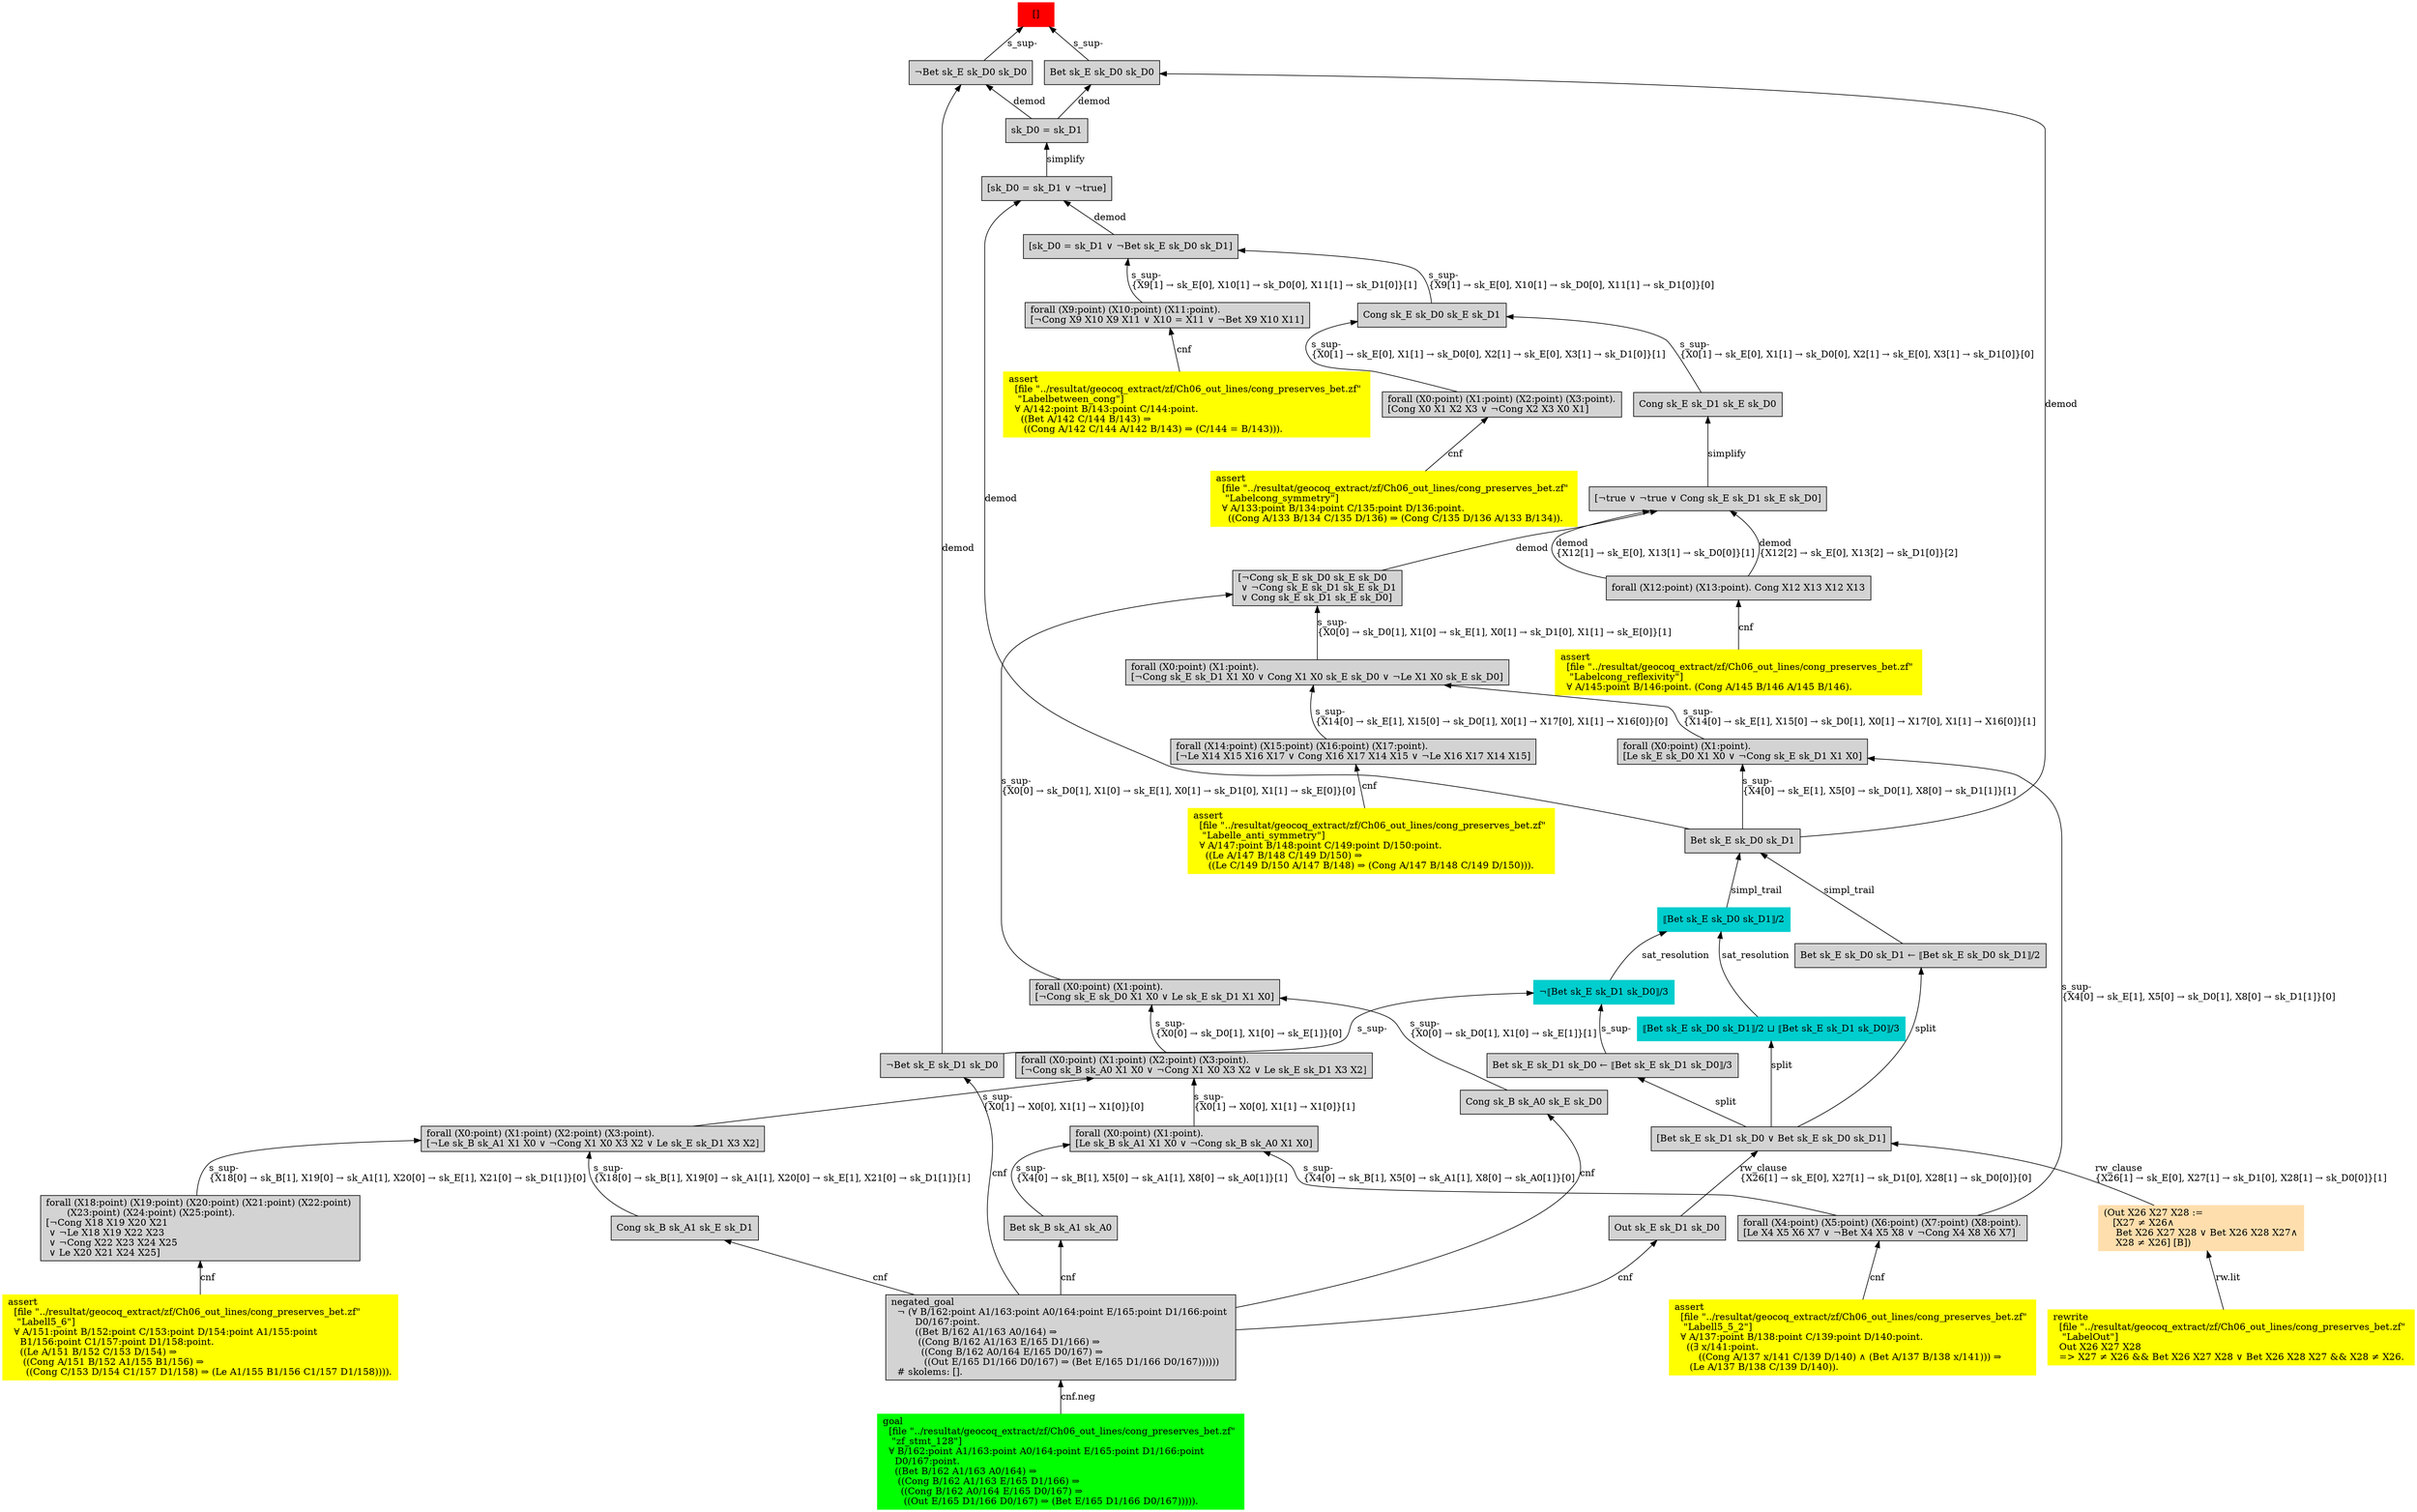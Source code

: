 digraph "unsat_graph" {
  vertex_0 [color=red, label="[]", shape=box, style=filled];
  vertex_0 -> vertex_1 [label="s_sup-\l", dir="back"];
  vertex_1 [shape=box, label="¬Bet sk_E sk_D0 sk_D0\l", style=filled];
  vertex_1 -> vertex_2 [label="demod", dir="back"];
  vertex_2 [shape=box, label="sk_D0 = sk_D1\l", style=filled];
  vertex_2 -> vertex_3 [label="simplify", dir="back"];
  vertex_3 [shape=box, label="[sk_D0 = sk_D1 ∨ ¬true]\l", style=filled];
  vertex_3 -> vertex_4 [label="demod", dir="back"];
  vertex_4 [shape=box, label="Bet sk_E sk_D0 sk_D1\l", style=filled];
  vertex_4 -> vertex_5 [label="simpl_trail", dir="back"];
  vertex_5 [color=cyan3, shape=box, label="⟦Bet sk_E sk_D0 sk_D1⟧/2\l", style=filled];
  vertex_5 -> vertex_6 [label="sat_resolution", dir="back"];
  vertex_6 [color=cyan3, shape=box, label="¬⟦Bet sk_E sk_D1 sk_D0⟧/3\l", style=filled];
  vertex_6 -> vertex_7 [label="s_sup-\l", dir="back"];
  vertex_7 [shape=box, label="¬Bet sk_E sk_D1 sk_D0\l", style=filled];
  vertex_7 -> vertex_8 [label="cnf", dir="back"];
  vertex_8 [shape=box, label="negated_goal\l  ¬ (∀ B/162:point A1/163:point A0/164:point E/165:point D1/166:point \l        D0/167:point.\l        ((Bet B/162 A1/163 A0/164) ⇒\l         ((Cong B/162 A1/163 E/165 D1/166) ⇒\l          ((Cong B/162 A0/164 E/165 D0/167) ⇒\l           ((Out E/165 D1/166 D0/167) ⇒ (Bet E/165 D1/166 D0/167))))))\l  # skolems: [].\l", style=filled];
  vertex_8 -> vertex_9 [label="cnf.neg", dir="back"];
  vertex_9 [color=green, shape=box, label="goal\l  [file \"../resultat/geocoq_extract/zf/Ch06_out_lines/cong_preserves_bet.zf\" \l   \"zf_stmt_128\"]\l  ∀ B/162:point A1/163:point A0/164:point E/165:point D1/166:point \l    D0/167:point.\l    ((Bet B/162 A1/163 A0/164) ⇒\l     ((Cong B/162 A1/163 E/165 D1/166) ⇒\l      ((Cong B/162 A0/164 E/165 D0/167) ⇒\l       ((Out E/165 D1/166 D0/167) ⇒ (Bet E/165 D1/166 D0/167))))).\l", style=filled];
  vertex_6 -> vertex_10 [label="s_sup-\l", dir="back"];
  vertex_10 [shape=box, label="Bet sk_E sk_D1 sk_D0 ← ⟦Bet sk_E sk_D1 sk_D0⟧/3\l", style=filled];
  vertex_10 -> vertex_11 [label="split", dir="back"];
  vertex_11 [shape=box, label="[Bet sk_E sk_D1 sk_D0 ∨ Bet sk_E sk_D0 sk_D1]\l", style=filled];
  vertex_11 -> vertex_12 [label="rw_clause\l\{X26[1] → sk_E[0], X27[1] → sk_D1[0], X28[1] → sk_D0[0]\}[1]\l", dir="back"];
  vertex_12 [color=navajowhite, shape=box, label="(Out X26 X27 X28 :=\l   [X27 ≠ X26∧\l    Bet X26 X27 X28 ∨ Bet X26 X28 X27∧\l    X28 ≠ X26] [B])\l", style=filled];
  vertex_12 -> vertex_13 [label="rw.lit", dir="back"];
  vertex_13 [color=yellow, shape=box, label="rewrite\l  [file \"../resultat/geocoq_extract/zf/Ch06_out_lines/cong_preserves_bet.zf\" \l   \"LabelOut\"]\l  Out X26 X27 X28\l  =\> X27 ≠ X26 && Bet X26 X27 X28 ∨ Bet X26 X28 X27 && X28 ≠ X26.\l", style=filled];
  vertex_11 -> vertex_14 [label="rw_clause\l\{X26[1] → sk_E[0], X27[1] → sk_D1[0], X28[1] → sk_D0[0]\}[0]\l", dir="back"];
  vertex_14 [shape=box, label="Out sk_E sk_D1 sk_D0\l", style=filled];
  vertex_14 -> vertex_8 [label="cnf", dir="back"];
  vertex_5 -> vertex_15 [label="sat_resolution", dir="back"];
  vertex_15 [color=cyan3, shape=box, label="⟦Bet sk_E sk_D0 sk_D1⟧/2 ⊔ ⟦Bet sk_E sk_D1 sk_D0⟧/3\l", style=filled];
  vertex_15 -> vertex_11 [label="split", dir="back"];
  vertex_4 -> vertex_16 [label="simpl_trail", dir="back"];
  vertex_16 [shape=box, label="Bet sk_E sk_D0 sk_D1 ← ⟦Bet sk_E sk_D0 sk_D1⟧/2\l", style=filled];
  vertex_16 -> vertex_11 [label="split", dir="back"];
  vertex_3 -> vertex_17 [label="demod", dir="back"];
  vertex_17 [shape=box, label="[sk_D0 = sk_D1 ∨ ¬Bet sk_E sk_D0 sk_D1]\l", style=filled];
  vertex_17 -> vertex_18 [label="s_sup-\l\{X9[1] → sk_E[0], X10[1] → sk_D0[0], X11[1] → sk_D1[0]\}[1]\l", dir="back"];
  vertex_18 [shape=box, label="forall (X9:point) (X10:point) (X11:point).\l[¬Cong X9 X10 X9 X11 ∨ X10 = X11 ∨ ¬Bet X9 X10 X11]\l", style=filled];
  vertex_18 -> vertex_19 [label="cnf", dir="back"];
  vertex_19 [color=yellow, shape=box, label="assert\l  [file \"../resultat/geocoq_extract/zf/Ch06_out_lines/cong_preserves_bet.zf\" \l   \"Labelbetween_cong\"]\l  ∀ A/142:point B/143:point C/144:point.\l    ((Bet A/142 C/144 B/143) ⇒\l     ((Cong A/142 C/144 A/142 B/143) ⇒ (C/144 = B/143))).\l", style=filled];
  vertex_17 -> vertex_20 [label="s_sup-\l\{X9[1] → sk_E[0], X10[1] → sk_D0[0], X11[1] → sk_D1[0]\}[0]\l", dir="back"];
  vertex_20 [shape=box, label="Cong sk_E sk_D0 sk_E sk_D1\l", style=filled];
  vertex_20 -> vertex_21 [label="s_sup-\l\{X0[1] → sk_E[0], X1[1] → sk_D0[0], X2[1] → sk_E[0], X3[1] → sk_D1[0]\}[1]\l", dir="back"];
  vertex_21 [shape=box, label="forall (X0:point) (X1:point) (X2:point) (X3:point).\l[Cong X0 X1 X2 X3 ∨ ¬Cong X2 X3 X0 X1]\l", style=filled];
  vertex_21 -> vertex_22 [label="cnf", dir="back"];
  vertex_22 [color=yellow, shape=box, label="assert\l  [file \"../resultat/geocoq_extract/zf/Ch06_out_lines/cong_preserves_bet.zf\" \l   \"Labelcong_symmetry\"]\l  ∀ A/133:point B/134:point C/135:point D/136:point.\l    ((Cong A/133 B/134 C/135 D/136) ⇒ (Cong C/135 D/136 A/133 B/134)).\l", style=filled];
  vertex_20 -> vertex_23 [label="s_sup-\l\{X0[1] → sk_E[0], X1[1] → sk_D0[0], X2[1] → sk_E[0], X3[1] → sk_D1[0]\}[0]\l", dir="back"];
  vertex_23 [shape=box, label="Cong sk_E sk_D1 sk_E sk_D0\l", style=filled];
  vertex_23 -> vertex_24 [label="simplify", dir="back"];
  vertex_24 [shape=box, label="[¬true ∨ ¬true ∨ Cong sk_E sk_D1 sk_E sk_D0]\l", style=filled];
  vertex_24 -> vertex_25 [label="demod\l\{X12[2] → sk_E[0], X13[2] → sk_D1[0]\}[2]\l", dir="back"];
  vertex_25 [shape=box, label="forall (X12:point) (X13:point). Cong X12 X13 X12 X13\l", style=filled];
  vertex_25 -> vertex_26 [label="cnf", dir="back"];
  vertex_26 [color=yellow, shape=box, label="assert\l  [file \"../resultat/geocoq_extract/zf/Ch06_out_lines/cong_preserves_bet.zf\" \l   \"Labelcong_reflexivity\"]\l  ∀ A/145:point B/146:point. (Cong A/145 B/146 A/145 B/146).\l", style=filled];
  vertex_24 -> vertex_25 [label="demod\l\{X12[1] → sk_E[0], X13[1] → sk_D0[0]\}[1]\l", dir="back"];
  vertex_24 -> vertex_27 [label="demod", dir="back"];
  vertex_27 [shape=box, label="[¬Cong sk_E sk_D0 sk_E sk_D0\l ∨ ¬Cong sk_E sk_D1 sk_E sk_D1\l ∨ Cong sk_E sk_D1 sk_E sk_D0]\l", style=filled];
  vertex_27 -> vertex_28 [label="s_sup-\l\{X0[0] → sk_D0[1], X1[0] → sk_E[1], X0[1] → sk_D1[0], X1[1] → sk_E[0]\}[1]\l", dir="back"];
  vertex_28 [shape=box, label="forall (X0:point) (X1:point).\l[¬Cong sk_E sk_D1 X1 X0 ∨ Cong X1 X0 sk_E sk_D0 ∨ ¬Le X1 X0 sk_E sk_D0]\l", style=filled];
  vertex_28 -> vertex_29 [label="s_sup-\l\{X14[0] → sk_E[1], X15[0] → sk_D0[1], X0[1] → X17[0], X1[1] → X16[0]\}[0]\l", dir="back"];
  vertex_29 [shape=box, label="forall (X14:point) (X15:point) (X16:point) (X17:point).\l[¬Le X14 X15 X16 X17 ∨ Cong X16 X17 X14 X15 ∨ ¬Le X16 X17 X14 X15]\l", style=filled];
  vertex_29 -> vertex_30 [label="cnf", dir="back"];
  vertex_30 [color=yellow, shape=box, label="assert\l  [file \"../resultat/geocoq_extract/zf/Ch06_out_lines/cong_preserves_bet.zf\" \l   \"Labelle_anti_symmetry\"]\l  ∀ A/147:point B/148:point C/149:point D/150:point.\l    ((Le A/147 B/148 C/149 D/150) ⇒\l     ((Le C/149 D/150 A/147 B/148) ⇒ (Cong A/147 B/148 C/149 D/150))).\l", style=filled];
  vertex_28 -> vertex_31 [label="s_sup-\l\{X14[0] → sk_E[1], X15[0] → sk_D0[1], X0[1] → X17[0], X1[1] → X16[0]\}[1]\l", dir="back"];
  vertex_31 [shape=box, label="forall (X0:point) (X1:point).\l[Le sk_E sk_D0 X1 X0 ∨ ¬Cong sk_E sk_D1 X1 X0]\l", style=filled];
  vertex_31 -> vertex_32 [label="s_sup-\l\{X4[0] → sk_E[1], X5[0] → sk_D0[1], X8[0] → sk_D1[1]\}[0]\l", dir="back"];
  vertex_32 [shape=box, label="forall (X4:point) (X5:point) (X6:point) (X7:point) (X8:point).\l[Le X4 X5 X6 X7 ∨ ¬Bet X4 X5 X8 ∨ ¬Cong X4 X8 X6 X7]\l", style=filled];
  vertex_32 -> vertex_33 [label="cnf", dir="back"];
  vertex_33 [color=yellow, shape=box, label="assert\l  [file \"../resultat/geocoq_extract/zf/Ch06_out_lines/cong_preserves_bet.zf\" \l   \"Labell5_5_2\"]\l  ∀ A/137:point B/138:point C/139:point D/140:point.\l    ((∃ x/141:point.\l        ((Cong A/137 x/141 C/139 D/140) ∧ (Bet A/137 B/138 x/141))) ⇒\l     (Le A/137 B/138 C/139 D/140)).\l", style=filled];
  vertex_31 -> vertex_4 [label="s_sup-\l\{X4[0] → sk_E[1], X5[0] → sk_D0[1], X8[0] → sk_D1[1]\}[1]\l", dir="back"];
  vertex_27 -> vertex_34 [label="s_sup-\l\{X0[0] → sk_D0[1], X1[0] → sk_E[1], X0[1] → sk_D1[0], X1[1] → sk_E[0]\}[0]\l", dir="back"];
  vertex_34 [shape=box, label="forall (X0:point) (X1:point).\l[¬Cong sk_E sk_D0 X1 X0 ∨ Le sk_E sk_D1 X1 X0]\l", style=filled];
  vertex_34 -> vertex_35 [label="s_sup-\l\{X0[0] → sk_D0[1], X1[0] → sk_E[1]\}[0]\l", dir="back"];
  vertex_35 [shape=box, label="forall (X0:point) (X1:point) (X2:point) (X3:point).\l[¬Cong sk_B sk_A0 X1 X0 ∨ ¬Cong X1 X0 X3 X2 ∨ Le sk_E sk_D1 X3 X2]\l", style=filled];
  vertex_35 -> vertex_36 [label="s_sup-\l\{X0[1] → X0[0], X1[1] → X1[0]\}[0]\l", dir="back"];
  vertex_36 [shape=box, label="forall (X0:point) (X1:point) (X2:point) (X3:point).\l[¬Le sk_B sk_A1 X1 X0 ∨ ¬Cong X1 X0 X3 X2 ∨ Le sk_E sk_D1 X3 X2]\l", style=filled];
  vertex_36 -> vertex_37 [label="s_sup-\l\{X18[0] → sk_B[1], X19[0] → sk_A1[1], X20[0] → sk_E[1], X21[0] → sk_D1[1]\}[0]\l", dir="back"];
  vertex_37 [shape=box, label="forall (X18:point) (X19:point) (X20:point) (X21:point) (X22:point) \l       (X23:point) (X24:point) (X25:point).\l[¬Cong X18 X19 X20 X21\l ∨ ¬Le X18 X19 X22 X23\l ∨ ¬Cong X22 X23 X24 X25\l ∨ Le X20 X21 X24 X25]\l", style=filled];
  vertex_37 -> vertex_38 [label="cnf", dir="back"];
  vertex_38 [color=yellow, shape=box, label="assert\l  [file \"../resultat/geocoq_extract/zf/Ch06_out_lines/cong_preserves_bet.zf\" \l   \"Labell5_6\"]\l  ∀ A/151:point B/152:point C/153:point D/154:point A1/155:point \l    B1/156:point C1/157:point D1/158:point.\l    ((Le A/151 B/152 C/153 D/154) ⇒\l     ((Cong A/151 B/152 A1/155 B1/156) ⇒\l      ((Cong C/153 D/154 C1/157 D1/158) ⇒ (Le A1/155 B1/156 C1/157 D1/158)))).\l", style=filled];
  vertex_36 -> vertex_39 [label="s_sup-\l\{X18[0] → sk_B[1], X19[0] → sk_A1[1], X20[0] → sk_E[1], X21[0] → sk_D1[1]\}[1]\l", dir="back"];
  vertex_39 [shape=box, label="Cong sk_B sk_A1 sk_E sk_D1\l", style=filled];
  vertex_39 -> vertex_8 [label="cnf", dir="back"];
  vertex_35 -> vertex_40 [label="s_sup-\l\{X0[1] → X0[0], X1[1] → X1[0]\}[1]\l", dir="back"];
  vertex_40 [shape=box, label="forall (X0:point) (X1:point).\l[Le sk_B sk_A1 X1 X0 ∨ ¬Cong sk_B sk_A0 X1 X0]\l", style=filled];
  vertex_40 -> vertex_32 [label="s_sup-\l\{X4[0] → sk_B[1], X5[0] → sk_A1[1], X8[0] → sk_A0[1]\}[0]\l", dir="back"];
  vertex_40 -> vertex_41 [label="s_sup-\l\{X4[0] → sk_B[1], X5[0] → sk_A1[1], X8[0] → sk_A0[1]\}[1]\l", dir="back"];
  vertex_41 [shape=box, label="Bet sk_B sk_A1 sk_A0\l", style=filled];
  vertex_41 -> vertex_8 [label="cnf", dir="back"];
  vertex_34 -> vertex_42 [label="s_sup-\l\{X0[0] → sk_D0[1], X1[0] → sk_E[1]\}[1]\l", dir="back"];
  vertex_42 [shape=box, label="Cong sk_B sk_A0 sk_E sk_D0\l", style=filled];
  vertex_42 -> vertex_8 [label="cnf", dir="back"];
  vertex_1 -> vertex_7 [label="demod", dir="back"];
  vertex_0 -> vertex_43 [label="s_sup-\l", dir="back"];
  vertex_43 [shape=box, label="Bet sk_E sk_D0 sk_D0\l", style=filled];
  vertex_43 -> vertex_2 [label="demod", dir="back"];
  vertex_43 -> vertex_4 [label="demod", dir="back"];
  }


